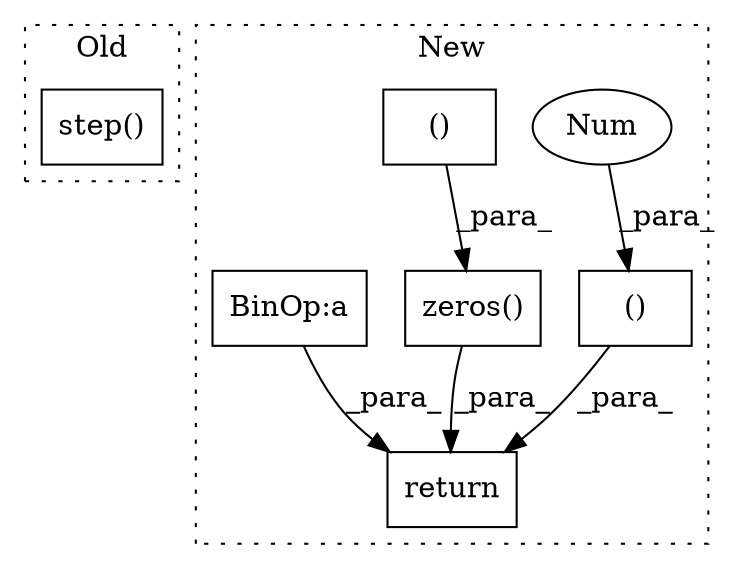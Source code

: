digraph G {
subgraph cluster0 {
1 [label="step()" a="75" s="4860" l="15" shape="box"];
label = "Old";
style="dotted";
}
subgraph cluster1 {
2 [label="()" a="54" s="5019" l="3" shape="box"];
3 [label="return" a="93" s="5325" l="7" shape="box"];
4 [label="Num" a="76" s="5021" l="1" shape="ellipse"];
5 [label="zeros()" a="75" s="5053,5081" l="12,1" shape="box"];
6 [label="()" a="54" s="5077" l="3" shape="box"];
7 [label="BinOp:a" a="82" s="5210" l="3" shape="box"];
label = "New";
style="dotted";
}
2 -> 3 [label="_para_"];
4 -> 2 [label="_para_"];
5 -> 3 [label="_para_"];
6 -> 5 [label="_para_"];
7 -> 3 [label="_para_"];
}